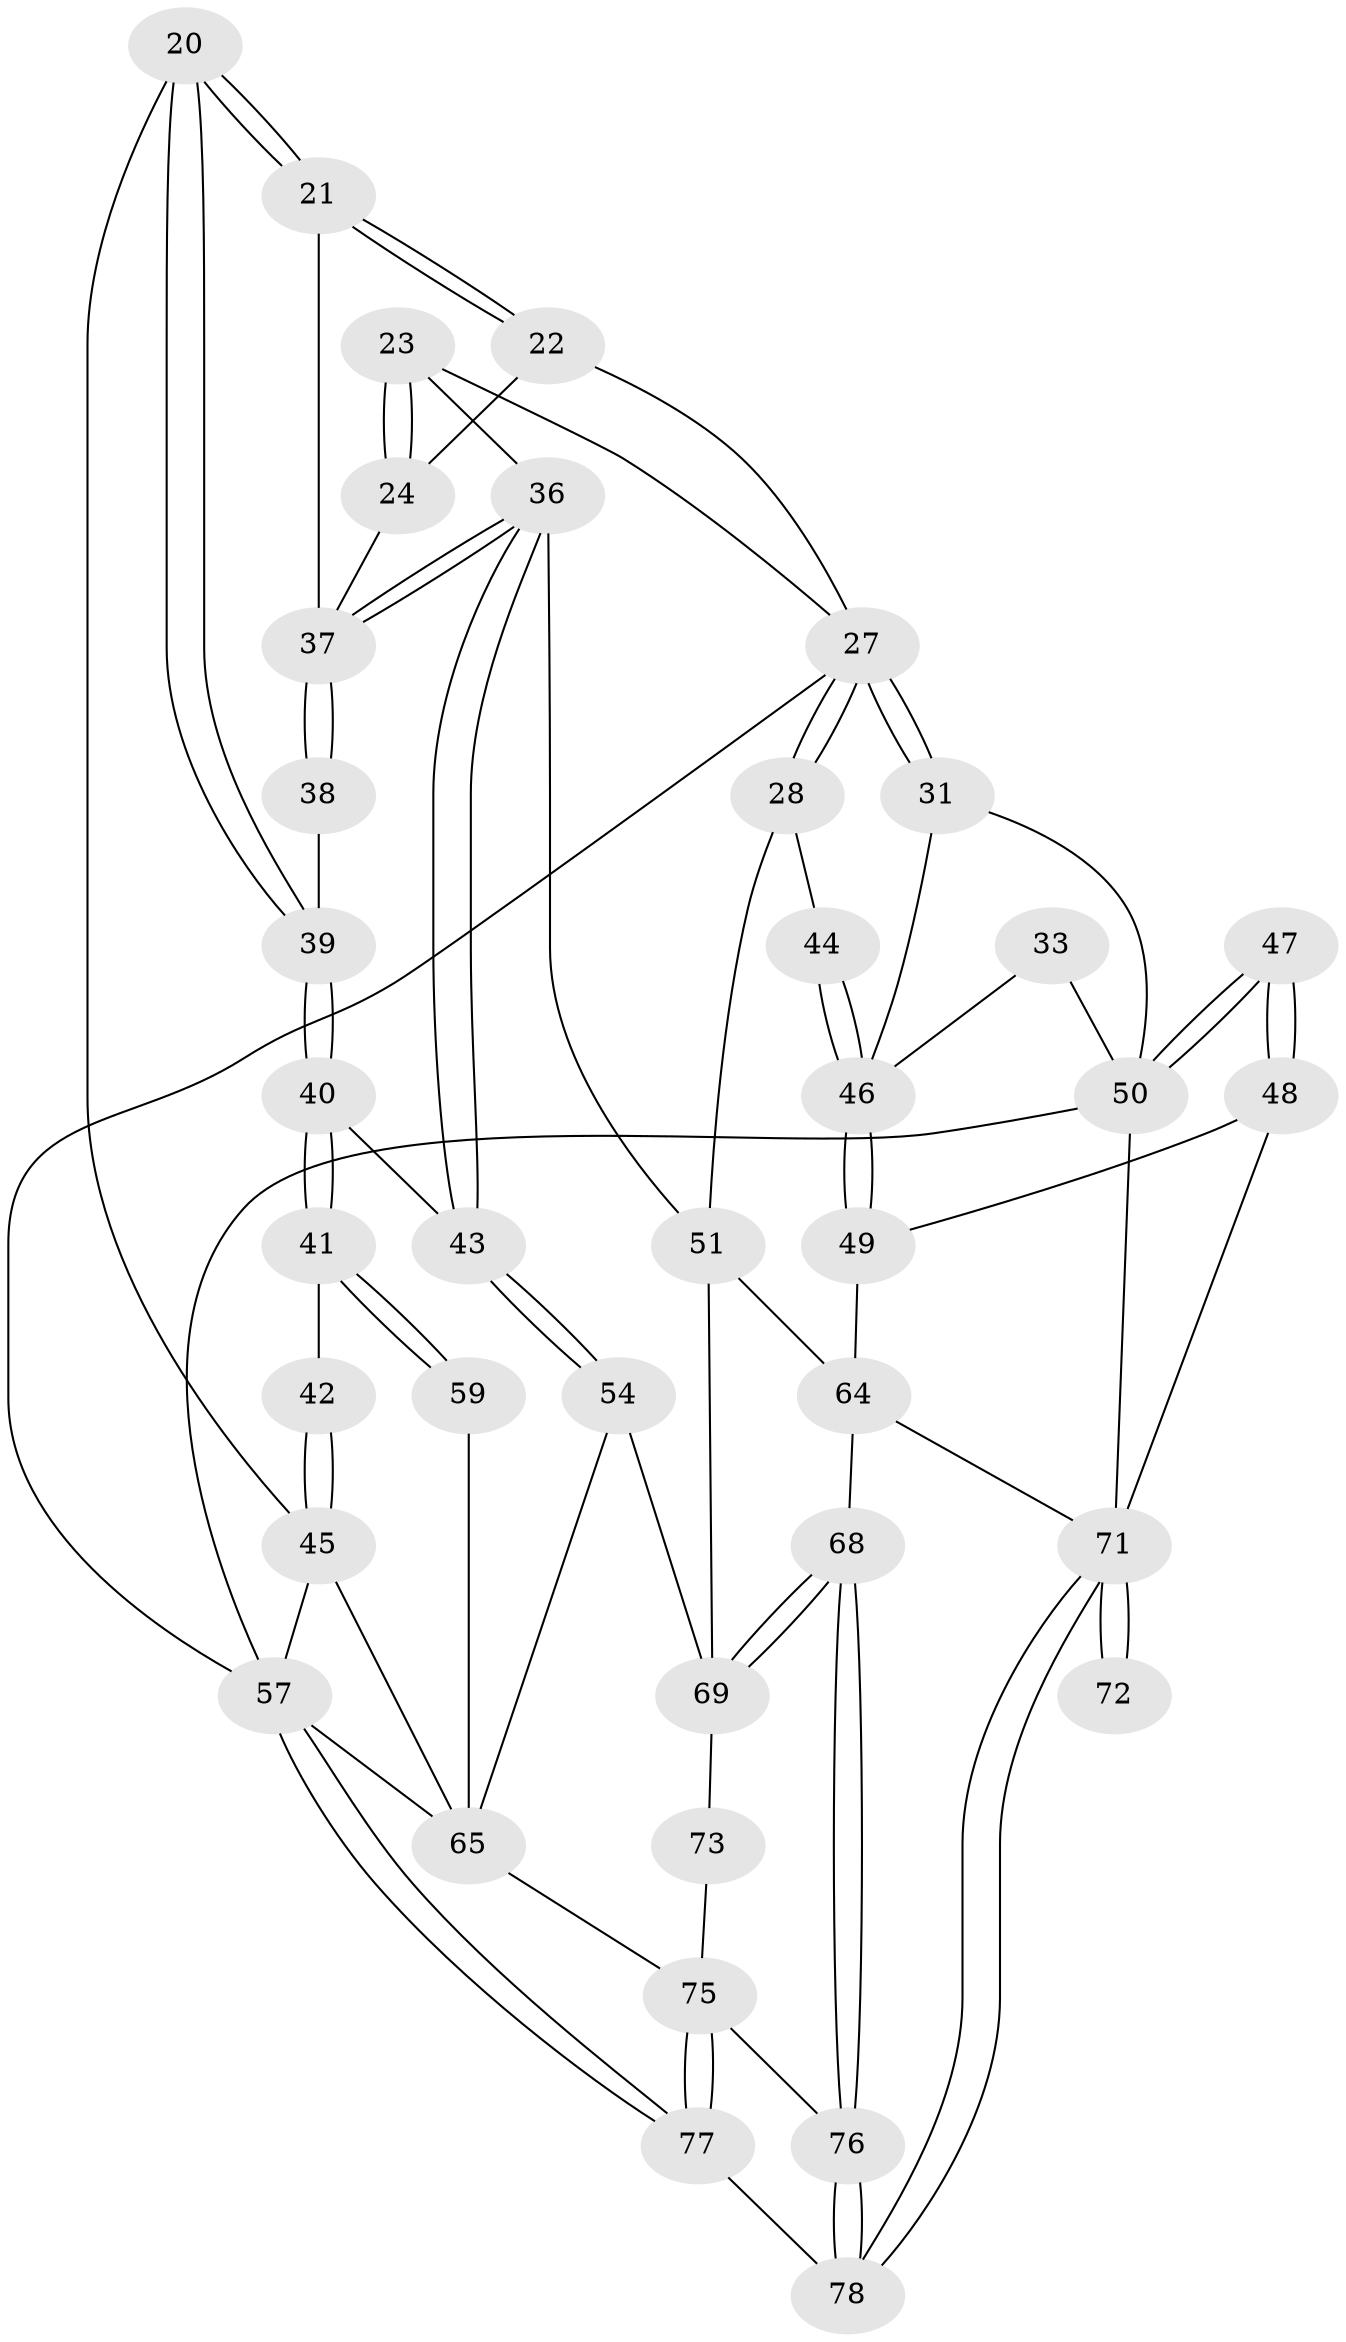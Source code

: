 // original degree distribution, {3: 0.02564102564102564, 5: 0.5128205128205128, 4: 0.24358974358974358, 6: 0.21794871794871795}
// Generated by graph-tools (version 1.1) at 2025/00/03/09/25 05:00:59]
// undirected, 39 vertices, 88 edges
graph export_dot {
graph [start="1"]
  node [color=gray90,style=filled];
  20 [pos="+0.05740737406182686+0.20177278443738203"];
  21 [pos="+0.2571458782078623+0.1755400354492608"];
  22 [pos="+0.40749391465343726+0.0034576246267340885"];
  23 [pos="+0.5090932575326242+0.25244259631619353"];
  24 [pos="+0.45305989524960655+0.22735206388536058"];
  27 [pos="+0.6553938281503927+0.45254100010645637",super="+10+11+12+7"];
  28 [pos="+0.6527942139496009+0.4618874379468566"];
  31 [pos="+0.7408621695419262+0.31469121916898973",super="+17+13"];
  33 [pos="+1+0.2954691607212827"];
  36 [pos="+0.4520018024966631+0.4247324704492177",super="+30"];
  37 [pos="+0.4251108070076725+0.4041409762467468",super="+25+26"];
  38 [pos="+0.3099164001638329+0.37328613845015374"];
  39 [pos="+0.2510205031176439+0.4030520878320728"];
  40 [pos="+0.22397151060698914+0.47677090132537364"];
  41 [pos="+0.13638514830089923+0.5243012144432857"];
  42 [pos="+0.11845687947507567+0.5199073593319832"];
  43 [pos="+0.3575789807490622+0.5477933636242257"];
  44 [pos="+0.7160370914607154+0.4778729191321441"];
  45 [pos="+0+0.6704625213215389",super="+18+19"];
  46 [pos="+0.8360169038839803+0.5673914814961896",super="+34+35"];
  47 [pos="+1+0.5494564303583986"];
  48 [pos="+0.9096066317854294+0.6198341237919596"];
  49 [pos="+0.8542902704905737+0.5924902675564909"];
  50 [pos="+1+1",super="+2+32"];
  51 [pos="+0.5908413263764832+0.6274115798275911",super="+29"];
  54 [pos="+0.3598885307024437+0.6207090118651609"];
  57 [pos="+0+1",super="+3"];
  59 [pos="+0.18939726338693308+0.6234029421212208"];
  64 [pos="+0.6920492615461632+0.7800827567711924",super="+60"];
  65 [pos="+0.22401958710112949+0.758645830611659",super="+58+56+55"];
  68 [pos="+0.6300437965614534+0.8388011865257452"];
  69 [pos="+0.5189102778597692+0.7705788533909225",super="+52+53"];
  71 [pos="+1+1",super="+70+63"];
  72 [pos="+1+1"];
  73 [pos="+0.47467968004744615+0.8063498462881683",super="+66"];
  75 [pos="+0.34894395166389547+1",super="+67+74"];
  76 [pos="+0.5895637525564098+0.8890671168901263"];
  77 [pos="+0.25641470325842897+1"];
  78 [pos="+0.743921575815114+1"];
  20 -- 21;
  20 -- 21;
  20 -- 39;
  20 -- 39;
  20 -- 45;
  21 -- 22;
  21 -- 22;
  21 -- 37;
  22 -- 24;
  22 -- 27;
  23 -- 24;
  23 -- 24;
  23 -- 27;
  23 -- 36;
  24 -- 37;
  27 -- 28;
  27 -- 28;
  27 -- 31 [weight=4];
  27 -- 31;
  27 -- 57;
  28 -- 44;
  28 -- 51;
  31 -- 46;
  31 -- 50 [weight=3];
  33 -- 50 [weight=2];
  33 -- 46;
  36 -- 37;
  36 -- 37;
  36 -- 43;
  36 -- 43;
  36 -- 51;
  37 -- 38 [weight=2];
  37 -- 38;
  38 -- 39;
  39 -- 40;
  39 -- 40;
  40 -- 41;
  40 -- 41;
  40 -- 43;
  41 -- 42;
  41 -- 59;
  41 -- 59;
  42 -- 45 [weight=2];
  42 -- 45;
  43 -- 54;
  43 -- 54;
  44 -- 46 [weight=2];
  44 -- 46;
  45 -- 57;
  45 -- 65;
  46 -- 49;
  46 -- 49;
  47 -- 48;
  47 -- 48;
  47 -- 50 [weight=2];
  47 -- 50;
  48 -- 49;
  48 -- 71;
  49 -- 64;
  50 -- 57 [weight=2];
  50 -- 71;
  51 -- 69;
  51 -- 64;
  54 -- 69;
  54 -- 65;
  57 -- 77;
  57 -- 77;
  57 -- 65;
  59 -- 65 [weight=2];
  64 -- 68;
  64 -- 71;
  65 -- 75;
  68 -- 69;
  68 -- 69;
  68 -- 76;
  68 -- 76;
  69 -- 73 [weight=2];
  71 -- 72 [weight=3];
  71 -- 72;
  71 -- 78;
  71 -- 78;
  73 -- 75 [weight=2];
  75 -- 77;
  75 -- 77;
  75 -- 76;
  76 -- 78;
  76 -- 78;
  77 -- 78;
}
